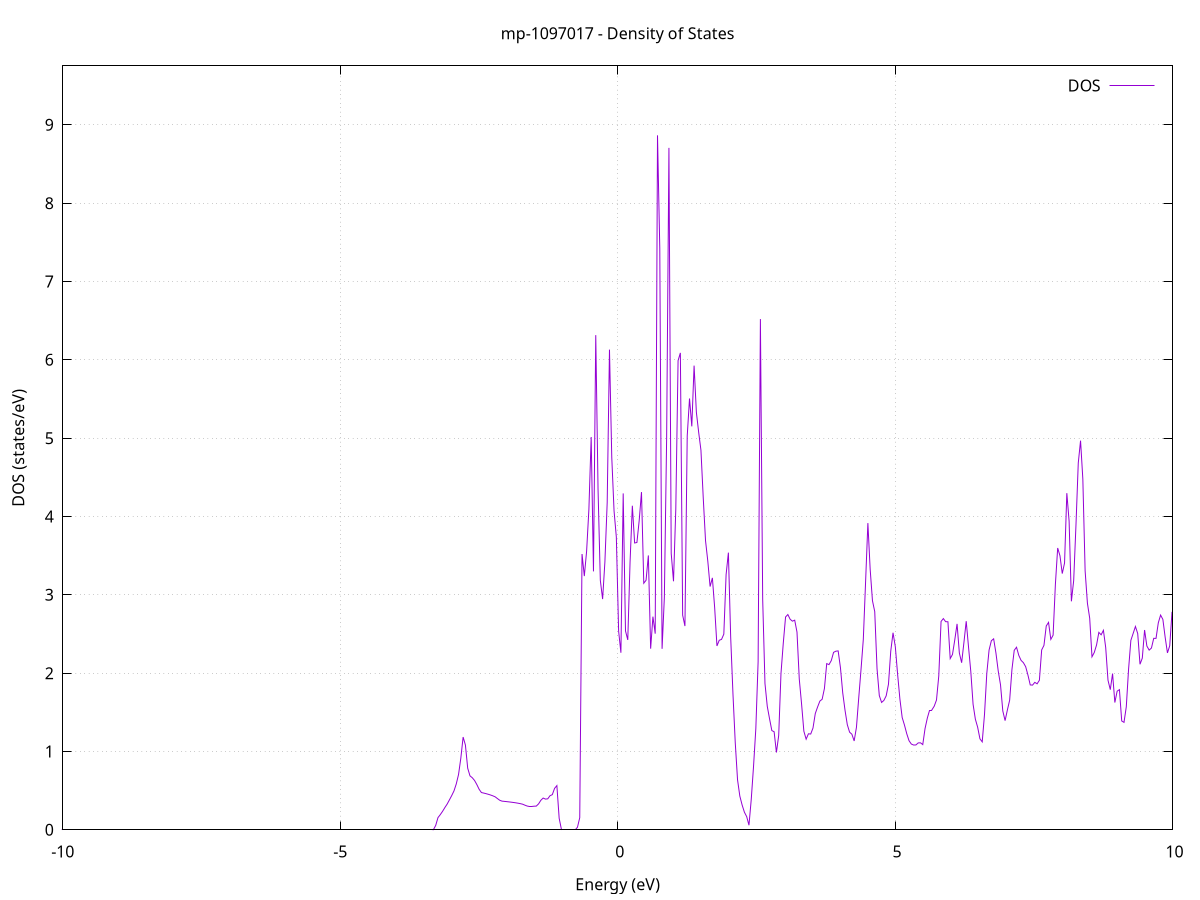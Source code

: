 set title 'mp-1097017 - Density of States'
set xlabel 'Energy (eV)'
set ylabel 'DOS (states/eV)'
set grid
set xrange [-10:10]
set yrange [0:9.753]
set xzeroaxis lt -1
set terminal png size 800,600
set output 'mp-1097017_dos_gnuplot.png'
plot '-' using 1:2 with lines title 'DOS'
-57.805800 0.000000
-57.764600 0.000000
-57.723300 0.000000
-57.682100 0.000000
-57.640900 0.000000
-57.599700 0.000000
-57.558500 0.000000
-57.517300 0.000000
-57.476100 0.000000
-57.434800 0.000000
-57.393600 0.000000
-57.352400 0.000000
-57.311200 0.000000
-57.270000 0.000000
-57.228800 0.000000
-57.187600 0.000000
-57.146300 0.000000
-57.105100 0.000000
-57.063900 0.000000
-57.022700 0.000000
-56.981500 0.000000
-56.940300 0.000000
-56.899100 0.000000
-56.857800 0.000000
-56.816600 0.000000
-56.775400 0.000000
-56.734200 0.000000
-56.693000 0.000000
-56.651800 0.000000
-56.610600 0.000000
-56.569300 0.000000
-56.528100 0.000000
-56.486900 0.000000
-56.445700 0.000000
-56.404500 0.000000
-56.363300 0.000000
-56.322100 0.000000
-56.280800 0.000000
-56.239600 0.000000
-56.198400 0.000000
-56.157200 0.000000
-56.116000 0.000000
-56.074800 0.000000
-56.033600 0.000000
-55.992300 0.000000
-55.951100 0.000000
-55.909900 0.000000
-55.868700 0.000000
-55.827500 0.000000
-55.786300 0.000000
-55.745100 0.000000
-55.703800 0.000000
-55.662600 0.000000
-55.621400 0.000000
-55.580200 0.000000
-55.539000 0.000000
-55.497800 0.000000
-55.456600 0.000000
-55.415300 0.000000
-55.374100 0.000000
-55.332900 0.000000
-55.291700 0.000000
-55.250500 0.000000
-55.209300 0.000000
-55.168100 0.000000
-55.126900 0.000000
-55.085600 0.000000
-55.044400 0.000000
-55.003200 0.000000
-54.962000 0.000000
-54.920800 0.000000
-54.879600 0.000000
-54.838400 0.000000
-54.797100 0.000000
-54.755900 0.000000
-54.714700 0.000000
-54.673500 0.000000
-54.632300 0.000000
-54.591100 0.000000
-54.549900 0.000000
-54.508600 0.000000
-54.467400 0.000000
-54.426200 0.000000
-54.385000 0.000000
-54.343800 0.000000
-54.302600 0.000000
-54.261400 0.000000
-54.220100 0.000000
-54.178900 0.000000
-54.137700 0.000000
-54.096500 0.000000
-54.055300 0.000000
-54.014100 0.000000
-53.972900 0.000000
-53.931600 0.000000
-53.890400 0.000000
-53.849200 0.000000
-53.808000 0.000000
-53.766800 0.000000
-53.725600 0.000000
-53.684400 0.000000
-53.643100 0.000000
-53.601900 0.000000
-53.560700 0.000000
-53.519500 0.000000
-53.478300 0.000000
-53.437100 0.000000
-53.395900 0.000000
-53.354600 0.000000
-53.313400 0.000000
-53.272200 0.000000
-53.231000 0.000000
-53.189800 0.000000
-53.148600 0.000000
-53.107400 0.000000
-53.066100 0.000000
-53.024900 0.000000
-52.983700 0.000000
-52.942500 0.000000
-52.901300 0.000000
-52.860100 0.000000
-52.818900 0.000000
-52.777600 0.000000
-52.736400 0.000000
-52.695200 0.000000
-52.654000 0.000000
-52.612800 0.000000
-52.571600 0.000000
-52.530400 0.000000
-52.489100 0.000000
-52.447900 0.000000
-52.406700 0.000000
-52.365500 0.000000
-52.324300 0.000000
-52.283100 0.000000
-52.241900 0.000000
-52.200600 0.000000
-52.159400 0.000000
-52.118200 0.000000
-52.077000 0.000000
-52.035800 0.000000
-51.994600 0.000000
-51.953400 0.000000
-51.912200 0.000000
-51.870900 0.000000
-51.829700 0.000000
-51.788500 0.000000
-51.747300 0.000000
-51.706100 0.000000
-51.664900 0.000000
-51.623700 0.000000
-51.582400 0.000000
-51.541200 0.000000
-51.500000 0.000000
-51.458800 0.000000
-51.417600 0.000000
-51.376400 0.000000
-51.335200 0.000000
-51.293900 0.000000
-51.252700 0.000000
-51.211500 0.000000
-51.170300 0.000000
-51.129100 0.000000
-51.087900 0.000000
-51.046700 0.000000
-51.005400 0.000000
-50.964200 0.000000
-50.923000 0.000000
-50.881800 0.000000
-50.840600 6.382800
-50.799400 4.523300
-50.758200 5.878400
-50.716900 0.000000
-50.675700 0.000000
-50.634500 25.203700
-50.593300 29.618400
-50.552100 0.000000
-50.510900 0.000000
-50.469700 2.330400
-50.428400 2.330400
-50.387200 2.574500
-50.346000 2.574500
-50.304800 3.250400
-50.263600 5.075300
-50.222400 0.000000
-50.181200 0.000000
-50.139900 0.000000
-50.098700 0.000000
-50.057500 0.000000
-50.016300 0.000000
-49.975100 0.000000
-49.933900 0.000000
-49.892700 0.000000
-49.851400 0.000000
-49.810200 0.000000
-49.769000 0.000000
-49.727800 0.000000
-49.686600 0.000000
-49.645400 0.000000
-49.604200 0.000000
-49.562900 0.000000
-49.521700 0.000000
-49.480500 0.000000
-49.439300 0.000000
-49.398100 0.000000
-49.356900 0.000000
-49.315700 0.000000
-49.274400 0.000000
-49.233200 0.000000
-49.192000 0.000000
-49.150800 0.000000
-49.109600 0.000000
-49.068400 0.000000
-49.027200 0.000000
-48.985900 0.000000
-48.944700 0.000000
-48.903500 0.000000
-48.862300 0.000000
-48.821100 0.000000
-48.779900 0.000000
-48.738700 0.000000
-48.697500 0.000000
-48.656200 0.000000
-48.615000 0.000000
-48.573800 0.000000
-48.532600 0.000000
-48.491400 0.000000
-48.450200 0.000000
-48.409000 0.000000
-48.367700 0.000000
-48.326500 0.000000
-48.285300 0.000000
-48.244100 0.000000
-48.202900 0.000000
-48.161700 0.000000
-48.120500 0.000000
-48.079200 0.000000
-48.038000 0.000000
-47.996800 0.000000
-47.955600 0.000000
-47.914400 0.000000
-47.873200 0.000000
-47.832000 0.000000
-47.790700 0.000000
-47.749500 0.000000
-47.708300 0.000000
-47.667100 0.000000
-47.625900 0.000000
-47.584700 0.000000
-47.543500 0.000000
-47.502200 0.000000
-47.461000 0.000000
-47.419800 0.000000
-47.378600 0.000000
-47.337400 0.000000
-47.296200 0.000000
-47.255000 0.000000
-47.213700 0.000000
-47.172500 0.000000
-47.131300 0.000000
-47.090100 0.000000
-47.048900 0.000000
-47.007700 0.000000
-46.966500 0.000000
-46.925200 0.000000
-46.884000 0.000000
-46.842800 0.000000
-46.801600 0.000000
-46.760400 0.000000
-46.719200 0.000000
-46.678000 0.000000
-46.636700 0.000000
-46.595500 0.000000
-46.554300 0.000000
-46.513100 0.000000
-46.471900 0.000000
-46.430700 0.000000
-46.389500 0.000000
-46.348200 0.000000
-46.307000 0.000000
-46.265800 0.000000
-46.224600 0.000000
-46.183400 0.000000
-46.142200 0.000000
-46.101000 0.000000
-46.059700 0.000000
-46.018500 0.000000
-45.977300 0.000000
-45.936100 0.000000
-45.894900 0.000000
-45.853700 0.000000
-45.812500 0.000000
-45.771200 0.000000
-45.730000 0.000000
-45.688800 0.000000
-45.647600 0.000000
-45.606400 0.000000
-45.565200 0.000000
-45.524000 0.000000
-45.482700 0.000000
-45.441500 0.000000
-45.400300 0.000000
-45.359100 0.000000
-45.317900 0.000000
-45.276700 0.000000
-45.235500 0.000000
-45.194300 0.000000
-45.153000 0.000000
-45.111800 0.000000
-45.070600 0.000000
-45.029400 0.000000
-44.988200 0.000000
-44.947000 0.000000
-44.905800 0.000000
-44.864500 0.000000
-44.823300 0.000000
-44.782100 0.000000
-44.740900 0.000000
-44.699700 0.000000
-44.658500 0.000000
-44.617300 0.000000
-44.576000 0.000000
-44.534800 0.000000
-44.493600 0.000000
-44.452400 0.000000
-44.411200 0.000000
-44.370000 0.000000
-44.328800 0.000000
-44.287500 0.000000
-44.246300 0.000000
-44.205100 0.000000
-44.163900 0.000000
-44.122700 0.000000
-44.081500 0.000000
-44.040300 0.000000
-43.999000 0.000000
-43.957800 0.000000
-43.916600 0.000000
-43.875400 0.000000
-43.834200 0.000000
-43.793000 0.000000
-43.751800 0.000000
-43.710500 0.000000
-43.669300 0.000000
-43.628100 0.000000
-43.586900 0.000000
-43.545700 0.000000
-43.504500 0.000000
-43.463300 0.000000
-43.422000 0.000000
-43.380800 0.000000
-43.339600 0.000000
-43.298400 0.000000
-43.257200 0.000000
-43.216000 0.000000
-43.174800 0.000000
-43.133500 0.000000
-43.092300 0.000000
-43.051100 0.000000
-43.009900 0.000000
-42.968700 0.000000
-42.927500 0.000000
-42.886300 0.000000
-42.845000 0.000000
-42.803800 0.000000
-42.762600 0.000000
-42.721400 0.000000
-42.680200 0.000000
-42.639000 0.000000
-42.597800 0.000000
-42.556500 0.000000
-42.515300 0.000000
-42.474100 0.000000
-42.432900 0.000000
-42.391700 0.000000
-42.350500 0.000000
-42.309300 0.000000
-42.268000 0.000000
-42.226800 0.000000
-42.185600 0.000000
-42.144400 0.000000
-42.103200 0.000000
-42.062000 0.000000
-42.020800 0.000000
-41.979600 0.000000
-41.938300 0.000000
-41.897100 0.000000
-41.855900 0.000000
-41.814700 0.000000
-41.773500 0.000000
-41.732300 0.000000
-41.691100 0.000000
-41.649800 0.000000
-41.608600 0.000000
-41.567400 0.000000
-41.526200 0.000000
-41.485000 0.000000
-41.443800 0.000000
-41.402600 0.000000
-41.361300 0.000000
-41.320100 0.000000
-41.278900 0.000000
-41.237700 0.000000
-41.196500 0.000000
-41.155300 0.000000
-41.114100 0.000000
-41.072800 0.000000
-41.031600 0.000000
-40.990400 0.000000
-40.949200 0.000000
-40.908000 0.000000
-40.866800 0.000000
-40.825600 0.000000
-40.784300 0.000000
-40.743100 0.000000
-40.701900 0.000000
-40.660700 0.000000
-40.619500 0.000000
-40.578300 0.000000
-40.537100 0.000000
-40.495800 0.000000
-40.454600 0.000000
-40.413400 0.000000
-40.372200 0.000000
-40.331000 0.000000
-40.289800 0.000000
-40.248600 0.000000
-40.207300 0.000000
-40.166100 0.000000
-40.124900 0.000000
-40.083700 0.000000
-40.042500 0.000000
-40.001300 0.000000
-39.960100 0.000000
-39.918800 0.000000
-39.877600 0.000000
-39.836400 0.000000
-39.795200 0.000000
-39.754000 0.000000
-39.712800 0.000000
-39.671600 0.000000
-39.630300 0.000000
-39.589100 0.000000
-39.547900 0.000000
-39.506700 0.000000
-39.465500 0.000000
-39.424300 0.000000
-39.383100 0.000000
-39.341800 0.000000
-39.300600 0.000000
-39.259400 0.000000
-39.218200 0.000000
-39.177000 0.000000
-39.135800 0.000000
-39.094600 0.000000
-39.053300 0.000000
-39.012100 0.000000
-38.970900 0.000000
-38.929700 0.000000
-38.888500 0.000000
-38.847300 0.000000
-38.806100 0.000000
-38.764900 0.000000
-38.723600 0.000000
-38.682400 0.000000
-38.641200 0.000000
-38.600000 0.000000
-38.558800 0.000000
-38.517600 0.000000
-38.476400 0.000000
-38.435100 0.000000
-38.393900 0.000000
-38.352700 0.000000
-38.311500 0.000000
-38.270300 0.000000
-38.229100 0.000000
-38.187900 0.000000
-38.146600 0.000000
-38.105400 0.000000
-38.064200 0.000000
-38.023000 0.000000
-37.981800 0.000000
-37.940600 0.000000
-37.899400 0.000000
-37.858100 0.000000
-37.816900 0.000000
-37.775700 0.000000
-37.734500 0.000000
-37.693300 0.000000
-37.652100 0.000000
-37.610900 0.000000
-37.569600 0.000000
-37.528400 0.000000
-37.487200 0.000000
-37.446000 0.000000
-37.404800 0.000000
-37.363600 0.000000
-37.322400 0.000000
-37.281100 0.000000
-37.239900 0.000000
-37.198700 0.000000
-37.157500 0.000000
-37.116300 0.000000
-37.075100 0.000000
-37.033900 0.000000
-36.992600 0.000000
-36.951400 0.000000
-36.910200 0.000000
-36.869000 0.000000
-36.827800 0.000000
-36.786600 0.000000
-36.745400 0.000000
-36.704100 0.000000
-36.662900 0.000000
-36.621700 0.000000
-36.580500 0.000000
-36.539300 0.000000
-36.498100 0.000000
-36.456900 0.000000
-36.415600 0.000000
-36.374400 0.000000
-36.333200 0.000000
-36.292000 0.000000
-36.250800 0.000000
-36.209600 0.000000
-36.168400 0.000000
-36.127100 0.000000
-36.085900 0.000000
-36.044700 0.000000
-36.003500 0.000000
-35.962300 0.000000
-35.921100 0.000000
-35.879900 0.000000
-35.838600 0.000000
-35.797400 0.000000
-35.756200 0.000000
-35.715000 0.000000
-35.673800 0.000000
-35.632600 0.000000
-35.591400 0.000000
-35.550200 0.000000
-35.508900 0.000000
-35.467700 0.000000
-35.426500 0.000000
-35.385300 0.000000
-35.344100 0.000000
-35.302900 0.000000
-35.261700 0.000000
-35.220400 0.000000
-35.179200 0.000000
-35.138000 0.000000
-35.096800 0.000000
-35.055600 0.000000
-35.014400 0.000000
-34.973200 0.000000
-34.931900 0.000000
-34.890700 0.000000
-34.849500 0.000000
-34.808300 0.000000
-34.767100 0.000000
-34.725900 0.000000
-34.684700 0.000000
-34.643400 0.000000
-34.602200 0.000000
-34.561000 0.000000
-34.519800 0.000000
-34.478600 0.000000
-34.437400 0.000000
-34.396200 0.000000
-34.354900 0.000000
-34.313700 0.000000
-34.272500 0.000000
-34.231300 0.000000
-34.190100 0.000000
-34.148900 0.000000
-34.107700 0.000000
-34.066400 0.000000
-34.025200 0.000000
-33.984000 0.000000
-33.942800 0.000000
-33.901600 0.000000
-33.860400 0.000000
-33.819200 0.000000
-33.777900 0.000000
-33.736700 0.000000
-33.695500 0.000000
-33.654300 0.000000
-33.613100 0.000000
-33.571900 0.000000
-33.530700 0.000000
-33.489400 0.000000
-33.448200 0.000000
-33.407000 0.000000
-33.365800 0.000000
-33.324600 0.000000
-33.283400 0.000000
-33.242200 0.000000
-33.200900 0.000000
-33.159700 0.000000
-33.118500 0.000000
-33.077300 0.000000
-33.036100 0.000000
-32.994900 0.000000
-32.953700 0.000000
-32.912400 0.000000
-32.871200 0.000000
-32.830000 0.000000
-32.788800 0.000000
-32.747600 0.000000
-32.706400 0.000000
-32.665200 0.000000
-32.623900 0.000000
-32.582700 0.000000
-32.541500 0.000000
-32.500300 0.000000
-32.459100 0.000000
-32.417900 0.000000
-32.376700 0.000000
-32.335400 0.000000
-32.294200 0.000000
-32.253000 0.000000
-32.211800 0.000000
-32.170600 0.000000
-32.129400 0.000000
-32.088200 0.000000
-32.047000 0.000000
-32.005700 0.000000
-31.964500 0.000000
-31.923300 0.000000
-31.882100 0.000000
-31.840900 0.000000
-31.799700 0.000000
-31.758500 0.000000
-31.717200 0.000000
-31.676000 0.000000
-31.634800 0.000000
-31.593600 0.000000
-31.552400 0.000000
-31.511200 0.000000
-31.470000 0.000000
-31.428700 0.000000
-31.387500 0.000000
-31.346300 0.000000
-31.305100 0.000000
-31.263900 0.000000
-31.222700 0.000000
-31.181500 0.000000
-31.140200 0.000000
-31.099000 0.000000
-31.057800 0.000000
-31.016600 0.000000
-30.975400 0.000000
-30.934200 0.000000
-30.893000 0.000000
-30.851700 0.000000
-30.810500 0.000000
-30.769300 0.000000
-30.728100 0.000000
-30.686900 0.000000
-30.645700 0.000000
-30.604500 0.000000
-30.563200 0.000000
-30.522000 0.000000
-30.480800 0.000000
-30.439600 110.680900
-30.398400 0.000000
-30.357200 0.000000
-30.316000 0.000000
-30.274700 0.000000
-30.233500 0.000000
-30.192300 0.000000
-30.151100 0.000000
-30.109900 0.000000
-30.068700 0.000000
-30.027500 0.000000
-29.986200 0.000000
-29.945000 0.000000
-29.903800 0.000000
-29.862600 0.000000
-29.821400 0.000000
-29.780200 0.000000
-29.739000 0.000000
-29.697700 0.000000
-29.656500 0.000000
-29.615300 0.000000
-29.574100 0.000000
-29.532900 0.000000
-29.491700 0.000000
-29.450500 0.000000
-29.409200 0.000000
-29.368000 0.000000
-29.326800 0.000000
-29.285600 0.000000
-29.244400 0.000000
-29.203200 0.000000
-29.162000 0.000000
-29.120700 0.000000
-29.079500 0.000000
-29.038300 0.000000
-28.997100 0.000000
-28.955900 0.000000
-28.914700 0.000000
-28.873500 0.000000
-28.832300 0.000000
-28.791000 0.000000
-28.749800 0.000000
-28.708600 0.000000
-28.667400 0.000000
-28.626200 0.000000
-28.585000 0.000000
-28.543800 0.000000
-28.502500 0.000000
-28.461300 0.000000
-28.420100 0.000000
-28.378900 0.000000
-28.337700 0.000000
-28.296500 0.000000
-28.255300 0.000000
-28.214000 0.000000
-28.172800 0.000000
-28.131600 0.000000
-28.090400 0.000000
-28.049200 0.000000
-28.008000 0.000000
-27.966800 0.000000
-27.925500 0.000000
-27.884300 0.000000
-27.843100 0.000000
-27.801900 0.000000
-27.760700 0.000000
-27.719500 0.000000
-27.678300 0.000000
-27.637000 0.000000
-27.595800 0.000000
-27.554600 0.000000
-27.513400 0.000000
-27.472200 0.000000
-27.431000 0.000000
-27.389800 0.000000
-27.348500 0.000000
-27.307300 0.000000
-27.266100 0.000000
-27.224900 0.000000
-27.183700 0.000000
-27.142500 0.000000
-27.101300 0.000000
-27.060000 0.000000
-27.018800 0.000000
-26.977600 0.000000
-26.936400 0.000000
-26.895200 0.000000
-26.854000 0.000000
-26.812800 0.000000
-26.771500 0.000000
-26.730300 0.000000
-26.689100 0.000000
-26.647900 0.000000
-26.606700 0.000000
-26.565500 0.000000
-26.524300 0.000000
-26.483000 0.000000
-26.441800 0.000000
-26.400600 0.000000
-26.359400 0.000000
-26.318200 0.000000
-26.277000 0.000000
-26.235800 0.000000
-26.194500 0.000000
-26.153300 0.000000
-26.112100 0.000000
-26.070900 0.000000
-26.029700 0.000000
-25.988500 0.000000
-25.947300 0.000000
-25.906000 0.000000
-25.864800 0.000000
-25.823600 0.000000
-25.782400 0.000000
-25.741200 0.000000
-25.700000 0.000000
-25.658800 0.000000
-25.617600 0.000000
-25.576300 0.000000
-25.535100 0.000000
-25.493900 0.000000
-25.452700 0.000000
-25.411500 0.000000
-25.370300 0.000000
-25.329100 0.000000
-25.287800 0.000000
-25.246600 0.000000
-25.205400 0.000000
-25.164200 0.000000
-25.123000 0.000000
-25.081800 0.000000
-25.040600 0.000000
-24.999300 0.000000
-24.958100 0.000000
-24.916900 0.000000
-24.875700 0.000000
-24.834500 0.000000
-24.793300 0.000000
-24.752100 0.000000
-24.710800 0.000000
-24.669600 0.000000
-24.628400 0.000000
-24.587200 0.000000
-24.546000 0.000000
-24.504800 0.000000
-24.463600 0.000000
-24.422300 0.000000
-24.381100 0.000000
-24.339900 0.000000
-24.298700 0.000000
-24.257500 0.000000
-24.216300 0.000000
-24.175100 0.000000
-24.133800 0.000000
-24.092600 0.000000
-24.051400 0.000000
-24.010200 0.000000
-23.969000 0.000000
-23.927800 0.000000
-23.886600 0.000000
-23.845300 0.000000
-23.804100 0.000000
-23.762900 0.000000
-23.721700 0.000000
-23.680500 0.000000
-23.639300 0.000000
-23.598100 0.000000
-23.556800 0.000000
-23.515600 0.000000
-23.474400 0.000000
-23.433200 0.000000
-23.392000 0.000000
-23.350800 0.000000
-23.309600 0.000000
-23.268300 0.000000
-23.227100 0.000000
-23.185900 0.000000
-23.144700 0.000000
-23.103500 0.000000
-23.062300 0.000000
-23.021100 0.000000
-22.979800 0.000000
-22.938600 0.000000
-22.897400 0.000000
-22.856200 0.000000
-22.815000 0.000000
-22.773800 0.000000
-22.732600 0.000000
-22.691300 0.000000
-22.650100 0.000000
-22.608900 0.000000
-22.567700 0.000000
-22.526500 0.000000
-22.485300 0.000000
-22.444100 0.000000
-22.402900 0.000000
-22.361600 0.000000
-22.320400 0.000000
-22.279200 0.000000
-22.238000 0.000000
-22.196800 0.000000
-22.155600 0.000000
-22.114400 0.000000
-22.073100 0.000000
-22.031900 0.000000
-21.990700 0.000000
-21.949500 0.000000
-21.908300 0.000000
-21.867100 0.000000
-21.825900 0.000000
-21.784600 0.000000
-21.743400 0.000000
-21.702200 0.000000
-21.661000 0.000000
-21.619800 0.000000
-21.578600 0.000000
-21.537400 0.000000
-21.496100 0.000000
-21.454900 0.000000
-21.413700 0.000000
-21.372500 0.000000
-21.331300 0.000000
-21.290100 0.000000
-21.248900 0.000000
-21.207600 0.000000
-21.166400 0.000000
-21.125200 0.000000
-21.084000 0.000000
-21.042800 0.000000
-21.001600 0.000000
-20.960400 0.000000
-20.919100 0.000000
-20.877900 0.000000
-20.836700 0.000000
-20.795500 0.000000
-20.754300 0.000000
-20.713100 0.000000
-20.671900 0.000000
-20.630600 0.000000
-20.589400 0.000000
-20.548200 0.000000
-20.507000 0.000000
-20.465800 0.000000
-20.424600 0.000000
-20.383400 0.000000
-20.342100 0.000000
-20.300900 0.000000
-20.259700 0.000000
-20.218500 0.000000
-20.177300 0.000000
-20.136100 0.000000
-20.094900 0.000000
-20.053600 0.000000
-20.012400 0.000000
-19.971200 0.000000
-19.930000 0.000000
-19.888800 0.000000
-19.847600 0.000000
-19.806400 0.000000
-19.765100 0.000000
-19.723900 0.000000
-19.682700 0.000000
-19.641500 0.000000
-19.600300 0.000000
-19.559100 0.000000
-19.517900 0.000000
-19.476600 0.000000
-19.435400 0.000000
-19.394200 0.000000
-19.353000 0.000000
-19.311800 0.000000
-19.270600 0.000000
-19.229400 0.000000
-19.188100 0.000000
-19.146900 0.000000
-19.105700 0.000000
-19.064500 0.000000
-19.023300 0.000000
-18.982100 0.000000
-18.940900 0.000000
-18.899700 0.000000
-18.858400 0.000000
-18.817200 0.000000
-18.776000 0.000000
-18.734800 0.000000
-18.693600 0.000000
-18.652400 0.000000
-18.611200 0.000000
-18.569900 0.000000
-18.528700 0.000000
-18.487500 0.000000
-18.446300 0.000000
-18.405100 0.000000
-18.363900 0.000000
-18.322700 0.000000
-18.281400 0.000000
-18.240200 0.000000
-18.199000 0.000000
-18.157800 0.000000
-18.116600 0.000000
-18.075400 0.000000
-18.034200 0.000000
-17.992900 0.000000
-17.951700 0.000000
-17.910500 0.000000
-17.869300 0.000000
-17.828100 0.000000
-17.786900 0.000000
-17.745700 0.000000
-17.704400 0.000000
-17.663200 0.000000
-17.622000 0.000000
-17.580800 0.000000
-17.539600 0.000000
-17.498400 0.000000
-17.457200 0.000000
-17.415900 0.000000
-17.374700 0.000000
-17.333500 0.000000
-17.292300 0.000000
-17.251100 0.000000
-17.209900 0.000000
-17.168700 0.000000
-17.127400 0.000000
-17.086200 0.000000
-17.045000 0.000000
-17.003800 0.000000
-16.962600 0.000000
-16.921400 0.000000
-16.880200 0.000000
-16.838900 0.000000
-16.797700 0.000000
-16.756500 0.000000
-16.715300 0.000000
-16.674100 0.000000
-16.632900 0.000000
-16.591700 0.000000
-16.550400 0.000000
-16.509200 0.000000
-16.468000 0.000000
-16.426800 0.000000
-16.385600 0.000000
-16.344400 0.000000
-16.303200 0.000000
-16.261900 0.000000
-16.220700 0.000000
-16.179500 0.000000
-16.138300 0.000000
-16.097100 0.000000
-16.055900 0.000000
-16.014700 0.000000
-15.973400 0.000000
-15.932200 0.000000
-15.891000 0.000000
-15.849800 0.000000
-15.808600 0.000000
-15.767400 0.000000
-15.726200 0.000000
-15.685000 0.000000
-15.643700 0.000000
-15.602500 0.000000
-15.561300 0.000000
-15.520100 0.000000
-15.478900 0.000000
-15.437700 0.000000
-15.396500 0.000000
-15.355200 0.000000
-15.314000 0.000000
-15.272800 0.000000
-15.231600 0.000000
-15.190400 0.000000
-15.149200 0.000000
-15.108000 0.000000
-15.066700 0.000000
-15.025500 0.000000
-14.984300 0.000000
-14.943100 0.000000
-14.901900 0.000000
-14.860700 0.000000
-14.819500 0.000000
-14.778200 0.000000
-14.737000 0.000000
-14.695800 0.000000
-14.654600 0.000000
-14.613400 0.000000
-14.572200 0.000000
-14.531000 0.000000
-14.489700 0.000000
-14.448500 0.000000
-14.407300 0.000000
-14.366100 0.000000
-14.324900 0.000000
-14.283700 0.000000
-14.242500 0.000000
-14.201200 0.000000
-14.160000 0.000000
-14.118800 0.000000
-14.077600 24.470200
-14.036400 22.723000
-13.995200 30.194100
-13.954000 27.020000
-13.912700 29.874400
-13.871500 38.793500
-13.830300 0.000000
-13.789100 0.000000
-13.747900 0.000000
-13.706700 0.000000
-13.665500 0.000000
-13.624200 0.000000
-13.583000 0.000000
-13.541800 0.000000
-13.500600 0.000000
-13.459400 0.000000
-13.418200 0.000000
-13.377000 0.000000
-13.335700 0.000000
-13.294500 0.000000
-13.253300 0.000000
-13.212100 0.000000
-13.170900 0.000000
-13.129700 0.000000
-13.088500 0.000000
-13.047200 0.000000
-13.006000 0.000000
-12.964800 0.000000
-12.923600 0.000000
-12.882400 0.000000
-12.841200 0.000000
-12.800000 0.000000
-12.758700 0.000000
-12.717500 0.000000
-12.676300 0.000000
-12.635100 0.000000
-12.593900 0.000000
-12.552700 0.000000
-12.511500 0.000000
-12.470300 0.000000
-12.429000 0.000000
-12.387800 0.000000
-12.346600 0.000000
-12.305400 0.000000
-12.264200 0.000000
-12.223000 0.000000
-12.181800 0.000000
-12.140500 0.000000
-12.099300 0.000000
-12.058100 0.000000
-12.016900 0.000000
-11.975700 0.000000
-11.934500 0.000000
-11.893300 0.000000
-11.852000 0.000000
-11.810800 0.000000
-11.769600 0.000000
-11.728400 0.000000
-11.687200 0.000000
-11.646000 0.000000
-11.604800 0.000000
-11.563500 0.000000
-11.522300 0.000000
-11.481100 0.000000
-11.439900 0.000000
-11.398700 0.000000
-11.357500 0.000000
-11.316300 0.000000
-11.275000 0.000000
-11.233800 0.000000
-11.192600 0.000000
-11.151400 0.000000
-11.110200 0.000000
-11.069000 0.000000
-11.027800 0.000000
-10.986500 0.000000
-10.945300 0.000000
-10.904100 0.000000
-10.862900 0.000000
-10.821700 0.000000
-10.780500 0.000000
-10.739300 0.000000
-10.698000 0.000000
-10.656800 0.000000
-10.615600 0.000000
-10.574400 0.000000
-10.533200 0.000000
-10.492000 0.000000
-10.450800 0.000000
-10.409500 0.000000
-10.368300 0.000000
-10.327100 0.000000
-10.285900 0.000000
-10.244700 0.000000
-10.203500 0.000000
-10.162300 0.000000
-10.121000 0.000000
-10.079800 0.000000
-10.038600 0.000000
-9.997400 0.000000
-9.956200 0.000000
-9.915000 0.000000
-9.873800 0.000000
-9.832500 0.000000
-9.791300 0.000000
-9.750100 0.000000
-9.708900 0.000000
-9.667700 0.000000
-9.626500 0.000000
-9.585300 0.000000
-9.544000 0.000000
-9.502800 0.000000
-9.461600 0.000000
-9.420400 0.000000
-9.379200 0.000000
-9.338000 0.000000
-9.296800 0.000000
-9.255600 0.000000
-9.214300 0.000000
-9.173100 0.000000
-9.131900 0.000000
-9.090700 0.000000
-9.049500 0.000000
-9.008300 0.000000
-8.967100 0.000000
-8.925800 0.000000
-8.884600 0.000000
-8.843400 0.000000
-8.802200 0.000000
-8.761000 0.000000
-8.719800 0.000000
-8.678600 0.000000
-8.637300 0.000000
-8.596100 0.000000
-8.554900 0.000000
-8.513700 0.000000
-8.472500 0.000000
-8.431300 0.000000
-8.390100 0.000000
-8.348800 0.000000
-8.307600 0.000000
-8.266400 0.000000
-8.225200 0.000000
-8.184000 0.000000
-8.142800 0.000000
-8.101600 0.000000
-8.060300 0.000000
-8.019100 0.000000
-7.977900 0.000000
-7.936700 0.000000
-7.895500 0.000000
-7.854300 0.000000
-7.813100 0.000000
-7.771800 0.000000
-7.730600 0.000000
-7.689400 0.000000
-7.648200 0.000000
-7.607000 0.000000
-7.565800 0.000000
-7.524600 0.000000
-7.483300 0.000000
-7.442100 0.000000
-7.400900 0.000000
-7.359700 0.000000
-7.318500 0.000000
-7.277300 0.000000
-7.236100 0.000000
-7.194800 0.000000
-7.153600 0.000000
-7.112400 0.000000
-7.071200 0.000000
-7.030000 0.000000
-6.988800 0.000000
-6.947600 0.000000
-6.906300 0.000000
-6.865100 0.000000
-6.823900 0.000000
-6.782700 0.000000
-6.741500 0.000000
-6.700300 0.000000
-6.659100 0.000000
-6.617800 0.000000
-6.576600 0.000000
-6.535400 0.000000
-6.494200 0.000000
-6.453000 0.000000
-6.411800 0.000000
-6.370600 0.000000
-6.329300 0.000000
-6.288100 0.000000
-6.246900 0.000000
-6.205700 0.000000
-6.164500 0.000000
-6.123300 0.000000
-6.082100 0.000000
-6.040800 0.000000
-5.999600 0.000000
-5.958400 0.000000
-5.917200 0.000000
-5.876000 0.000000
-5.834800 0.000000
-5.793600 0.000000
-5.752400 0.000000
-5.711100 0.000000
-5.669900 0.000000
-5.628700 0.000000
-5.587500 0.000000
-5.546300 0.000000
-5.505100 0.000000
-5.463900 0.000000
-5.422600 0.000000
-5.381400 0.000000
-5.340200 0.000000
-5.299000 0.000000
-5.257800 0.000000
-5.216600 0.000000
-5.175400 0.000000
-5.134100 0.000000
-5.092900 0.000000
-5.051700 0.000000
-5.010500 0.000000
-4.969300 0.000000
-4.928100 0.000000
-4.886900 0.000000
-4.845600 0.000000
-4.804400 0.000000
-4.763200 0.000000
-4.722000 0.000000
-4.680800 0.000000
-4.639600 0.000000
-4.598400 0.000000
-4.557100 0.000000
-4.515900 0.000000
-4.474700 0.000000
-4.433500 0.000000
-4.392300 0.000000
-4.351100 0.000000
-4.309900 0.000000
-4.268600 0.000000
-4.227400 0.000000
-4.186200 0.000000
-4.145000 0.000000
-4.103800 0.000000
-4.062600 0.000000
-4.021400 0.000000
-3.980100 0.000000
-3.938900 0.000000
-3.897700 0.000000
-3.856500 0.000000
-3.815300 0.000000
-3.774100 0.000000
-3.732900 0.000000
-3.691600 0.000000
-3.650400 0.000000
-3.609200 0.000000
-3.568000 0.000000
-3.526800 0.000000
-3.485600 0.000000
-3.444400 0.000000
-3.403100 0.000000
-3.361900 0.000000
-3.320700 0.000800
-3.279500 0.054900
-3.238300 0.155200
-3.197100 0.192700
-3.155900 0.234800
-3.114600 0.282900
-3.073400 0.327300
-3.032200 0.381200
-2.991000 0.436100
-2.949800 0.495800
-2.908600 0.585200
-2.867400 0.706100
-2.826100 0.915500
-2.784900 1.183900
-2.743700 1.081700
-2.702500 0.786200
-2.661300 0.688400
-2.620100 0.664600
-2.578900 0.629500
-2.537700 0.577100
-2.496400 0.517000
-2.455200 0.475400
-2.414000 0.468600
-2.372800 0.461300
-2.331600 0.453100
-2.290400 0.444000
-2.249200 0.433300
-2.207900 0.420600
-2.166700 0.398500
-2.125500 0.376900
-2.084300 0.365700
-2.043100 0.362800
-2.001900 0.359500
-1.960700 0.356200
-1.919400 0.352500
-1.878200 0.348600
-1.837000 0.344300
-1.795800 0.339300
-1.754600 0.333600
-1.713400 0.326700
-1.672200 0.314400
-1.630900 0.303100
-1.589700 0.300800
-1.548500 0.300800
-1.507300 0.300900
-1.466100 0.302400
-1.424900 0.330900
-1.383700 0.376800
-1.342400 0.404900
-1.301200 0.391700
-1.260000 0.395000
-1.218800 0.435000
-1.177600 0.448500
-1.136400 0.529300
-1.095200 0.564000
-1.053900 0.146600
-1.012700 0.003100
-0.971500 0.000000
-0.930300 0.000000
-0.889100 0.000000
-0.847900 0.000000
-0.806700 0.000000
-0.765400 0.000000
-0.724200 0.032400
-0.683000 0.154200
-0.641800 3.520700
-0.600600 3.239100
-0.559400 3.555300
-0.518200 4.091000
-0.476900 5.014700
-0.435700 3.299200
-0.394500 6.315200
-0.353300 4.348200
-0.312100 3.184300
-0.270900 2.945500
-0.229700 3.420000
-0.188400 4.176800
-0.147200 6.130500
-0.106000 4.755900
-0.064800 4.071800
-0.023600 3.736800
0.017600 2.537000
0.058800 2.260200
0.100100 4.294700
0.141300 2.539200
0.182500 2.424100
0.223700 3.416700
0.264900 4.137300
0.306100 3.661600
0.347300 3.667900
0.388600 3.949200
0.429800 4.311400
0.471000 3.147700
0.512200 3.185700
0.553400 3.502400
0.594600 2.312200
0.635800 2.721300
0.677000 2.503800
0.718300 8.866300
0.759500 7.421300
0.800700 2.310400
0.841900 2.965700
0.883100 5.003900
0.924300 8.705800
0.965500 3.527600
1.006800 3.172700
1.048000 4.092800
1.089200 5.990200
1.130400 6.088600
1.171600 2.740100
1.212800 2.601000
1.254000 5.027300
1.295300 5.506000
1.336500 5.150600
1.377700 5.926200
1.418900 5.330100
1.460100 5.076200
1.501300 4.845800
1.542500 4.240600
1.583800 3.692000
1.625000 3.429000
1.666200 3.105300
1.707400 3.216100
1.748600 2.835000
1.789800 2.347100
1.831000 2.419300
1.872300 2.430900
1.913500 2.497700
1.954700 3.258100
1.995900 3.538300
2.037100 2.461900
2.078300 1.735900
2.119500 1.112900
2.160800 0.638400
2.202000 0.430400
2.243200 0.317200
2.284400 0.224700
2.325600 0.168000
2.366800 0.058200
2.408000 0.388600
2.449300 0.811600
2.490500 1.291600
2.531700 2.144600
2.572900 6.520700
2.614100 2.941000
2.655300 1.868000
2.696500 1.576500
2.737800 1.416800
2.779000 1.266600
2.820200 1.251700
2.861400 0.986800
2.902600 1.203900
2.943800 1.996100
2.985000 2.380600
3.026300 2.716600
3.067500 2.747800
3.108700 2.688200
3.149900 2.663500
3.191100 2.676000
3.232300 2.524100
3.273500 1.924600
3.314800 1.606900
3.356000 1.259000
3.397200 1.156600
3.438400 1.225300
3.479600 1.222500
3.520800 1.299200
3.562000 1.483900
3.603300 1.567200
3.644500 1.642800
3.685700 1.666300
3.726900 1.804600
3.768100 2.121500
3.809300 2.108800
3.850500 2.160400
3.891700 2.265200
3.933000 2.280100
3.974200 2.283800
4.015400 2.069800
4.056600 1.748100
4.097800 1.526800
4.139000 1.342300
4.180200 1.246300
4.221500 1.220000
4.262700 1.133800
4.303900 1.308000
4.345100 1.683900
4.386300 2.046100
4.427500 2.430000
4.468700 3.166000
4.510000 3.915600
4.551200 3.326200
4.592400 2.925400
4.633600 2.785100
4.674800 2.058500
4.716000 1.712600
4.757200 1.625700
4.798500 1.651700
4.839700 1.709900
4.880900 1.857600
4.922100 2.279800
4.963300 2.515600
5.004500 2.336700
5.045700 1.985900
5.087000 1.669500
5.128200 1.433000
5.169400 1.336700
5.210600 1.226100
5.251800 1.137000
5.293000 1.094600
5.334200 1.081900
5.375500 1.083100
5.416700 1.108900
5.457900 1.110400
5.499100 1.087500
5.540300 1.292900
5.581500 1.426500
5.622700 1.521100
5.664000 1.521100
5.705200 1.577300
5.746400 1.656500
5.787600 1.964100
5.828800 2.659600
5.870000 2.696500
5.911200 2.657000
5.952500 2.655800
5.993700 2.185500
6.034900 2.238600
6.076100 2.424600
6.117300 2.628700
6.158500 2.256300
6.199700 2.132700
6.241000 2.391000
6.282200 2.663500
6.323400 2.336500
6.364600 2.021600
6.405800 1.602800
6.447000 1.412100
6.488200 1.309800
6.529500 1.161600
6.570700 1.122500
6.611900 1.472700
6.653100 1.996800
6.694300 2.295100
6.735500 2.414000
6.776700 2.438000
6.818000 2.256100
6.859200 2.027100
6.900400 1.850300
6.941600 1.517100
6.982800 1.393500
7.024000 1.529000
7.065200 1.654800
7.106500 2.047500
7.147700 2.291500
7.188900 2.330700
7.230100 2.226100
7.271300 2.162600
7.312500 2.133600
7.353700 2.082300
7.394900 1.974600
7.436200 1.849200
7.477400 1.847100
7.518600 1.882200
7.559800 1.863600
7.601000 1.909100
7.642200 2.296400
7.683400 2.354700
7.724700 2.602100
7.765900 2.647900
7.807100 2.430800
7.848300 2.484800
7.889500 3.135200
7.930700 3.597500
7.971900 3.498400
8.013200 3.270900
8.054400 3.406000
8.095600 4.297900
8.136800 3.939100
8.178000 2.916800
8.219200 3.182400
8.260400 3.893100
8.301700 4.682500
8.342900 4.968400
8.384100 4.477000
8.425300 3.306000
8.466500 2.893300
8.507700 2.700900
8.548900 2.208200
8.590200 2.263500
8.631400 2.360100
8.672600 2.520200
8.713800 2.489300
8.755000 2.546700
8.796200 2.326600
8.837400 1.910000
8.878700 1.789000
8.919900 1.994400
8.961100 1.624500
9.002300 1.769700
9.043500 1.789000
9.084700 1.389500
9.125900 1.371200
9.167200 1.569800
9.208400 2.050900
9.249600 2.418700
9.290800 2.506300
9.332000 2.595400
9.373200 2.504500
9.414400 2.113100
9.455700 2.191500
9.496900 2.550400
9.538100 2.346000
9.579300 2.293800
9.620500 2.320400
9.661700 2.444300
9.702900 2.443600
9.744200 2.642300
9.785400 2.741200
9.826600 2.685600
9.867800 2.457900
9.909000 2.258100
9.950200 2.349500
9.991400 2.782700
10.032700 2.381200
10.073900 2.150300
10.115100 2.143400
10.156300 2.292800
10.197500 2.404900
10.238700 2.606800
10.279900 2.313700
10.321200 2.078800
10.362400 1.947400
10.403600 1.946600
10.444800 2.057200
10.486000 2.339700
10.527200 2.344800
10.568400 2.330200
10.609600 2.273900
10.650900 2.016200
10.692100 1.702300
10.733300 1.269300
10.774500 1.057600
10.815700 1.139100
10.856900 1.574900
10.898100 2.245500
10.939400 2.599400
10.980600 2.645000
11.021800 2.491300
11.063000 2.571100
11.104200 2.322600
11.145400 2.234600
11.186600 2.137400
11.227900 1.925900
11.269100 1.857400
11.310300 1.857100
11.351500 1.975700
11.392700 2.046500
11.433900 1.843800
11.475100 1.802700
11.516400 1.908400
11.557600 2.005300
11.598800 1.953100
11.640000 1.726200
11.681200 1.628500
11.722400 1.691200
11.763600 1.882300
11.804900 1.931100
11.846100 1.945100
11.887300 1.759400
11.928500 1.533200
11.969700 1.373100
12.010900 1.367800
12.052100 1.497400
12.093400 1.605800
12.134600 1.853700
12.175800 2.294600
12.217000 2.281000
12.258200 2.524700
12.299400 2.483100
12.340600 2.279700
12.381900 2.122900
12.423100 1.912800
12.464300 1.943300
12.505500 2.018400
12.546700 1.947600
12.587900 1.988600
12.629100 2.196300
12.670400 2.360100
12.711600 2.347400
12.752800 2.331100
12.794000 2.350900
12.835200 2.301800
12.876400 2.255800
12.917600 2.169700
12.958900 1.848500
13.000100 1.669500
13.041300 1.505200
13.082500 1.385600
13.123700 1.344700
13.164900 1.345100
13.206100 1.556700
13.247400 1.683500
13.288600 1.894700
13.329800 2.021200
13.371000 2.113000
13.412200 2.069500
13.453400 1.985500
13.494600 1.971200
13.535900 2.009100
13.577100 2.059900
13.618300 1.843500
13.659500 1.665400
13.700700 1.604800
13.741900 1.600400
13.783100 1.626500
13.824300 1.646700
13.865600 1.723800
13.906800 1.943100
13.948000 2.151200
13.989200 2.299600
14.030400 2.479600
14.071600 2.659800
14.112800 2.537400
14.154100 2.148100
14.195300 1.851900
14.236500 1.662000
14.277700 1.546200
14.318900 1.503100
14.360100 1.553300
14.401300 1.680500
14.442600 1.944800
14.483800 1.986200
14.525000 1.832100
14.566200 1.723500
14.607400 1.758000
14.648600 1.848800
14.689800 1.914700
14.731100 2.073600
14.772300 2.188000
14.813500 2.258600
14.854700 2.265400
14.895900 2.307600
14.937100 2.438600
14.978300 2.617700
15.019600 2.376300
15.060800 2.318900
15.102000 2.231700
15.143200 2.155900
15.184400 2.059100
15.225600 2.110200
15.266800 2.296100
15.308100 2.475900
15.349300 2.399000
15.390500 2.256800
15.431700 1.990300
15.472900 1.865200
15.514100 1.955600
15.555300 2.124200
15.596600 2.204600
15.637800 2.385600
15.679000 2.414200
15.720200 2.353800
15.761400 2.344400
15.802600 2.204400
15.843800 2.007000
15.885100 1.835100
15.926300 1.783600
15.967500 1.699100
16.008700 1.671500
16.049900 1.565800
16.091100 1.547200
16.132300 1.550200
16.173600 1.612700
16.214800 1.705700
16.256000 1.815100
16.297200 1.898400
16.338400 1.962400
16.379600 2.044900
16.420800 2.083500
16.462100 2.076100
16.503300 2.041600
16.544500 1.870800
16.585700 1.919100
16.626900 1.824700
16.668100 1.638300
16.709300 1.705700
16.750600 1.886500
16.791800 2.020500
16.833000 2.293400
16.874200 2.334700
16.915400 1.988400
16.956600 1.827000
16.997800 1.707000
17.039000 1.761500
17.080300 1.972200
17.121500 2.197200
17.162700 2.163300
17.203900 2.134100
17.245100 2.109800
17.286300 2.380900
17.327500 2.380700
17.368800 2.183400
17.410000 2.142000
17.451200 2.075000
17.492400 2.085300
17.533600 2.041300
17.574800 2.140000
17.616000 2.093800
17.657300 2.128500
17.698500 2.267400
17.739700 2.275600
17.780900 2.414900
17.822100 2.260300
17.863300 2.164700
17.904500 2.203500
17.945800 2.242800
17.987000 2.129700
18.028200 2.084800
18.069400 2.190100
18.110600 2.172600
18.151800 2.145100
18.193000 2.198700
18.234300 2.170700
18.275500 2.284200
18.316700 2.473500
18.357900 2.360300
18.399100 2.232500
18.440300 2.178500
18.481500 2.161700
18.522800 2.090000
18.564000 2.091300
18.605200 2.187000
18.646400 2.348200
18.687600 2.460100
18.728800 2.424400
18.770000 2.327200
18.811300 2.319800
18.852500 2.264600
18.893700 2.184000
18.934900 2.173100
18.976100 2.100300
19.017300 2.183800
19.058500 2.287900
19.099800 2.505100
19.141000 2.478500
19.182200 2.251400
19.223400 2.094200
19.264600 2.012700
19.305800 2.083200
19.347000 2.201300
19.388300 2.469500
19.429500 2.718400
19.470700 3.002300
19.511900 2.758200
19.553100 2.543900
19.594300 2.373800
19.635500 2.268400
19.676800 2.502500
19.718000 2.477600
19.759200 2.509200
19.800400 2.303100
19.841600 2.217700
19.882800 2.150100
19.924000 2.140700
19.965300 2.174200
20.006500 2.145100
20.047700 2.035000
20.088900 2.005300
20.130100 1.975700
20.171300 1.986500
20.212500 1.908400
20.253700 1.851400
20.295000 1.709300
20.336200 1.542300
20.377400 1.414100
20.418600 1.230200
20.459800 1.003400
20.501000 0.836900
20.542200 0.674000
20.583500 0.543300
20.624700 0.372400
20.665900 0.251900
20.707100 0.162800
20.748300 0.095200
20.789500 0.047400
20.830700 0.015400
20.872000 0.000100
20.913200 0.000000
20.954400 0.000000
20.995600 0.000000
21.036800 0.000000
21.078000 0.000000
21.119200 0.000000
21.160500 0.000000
21.201700 0.000000
21.242900 0.000000
21.284100 0.000000
21.325300 0.000000
21.366500 0.000000
21.407700 0.000000
21.449000 0.000000
21.490200 0.000000
21.531400 0.000000
21.572600 0.000000
21.613800 0.000000
21.655000 0.000000
21.696200 0.000000
21.737500 0.000000
21.778700 0.000000
21.819900 0.000000
21.861100 0.000000
21.902300 0.000000
21.943500 0.000000
21.984700 0.000000
22.026000 0.000000
22.067200 0.000000
22.108400 0.000000
22.149600 0.000000
22.190800 0.000000
22.232000 0.000000
22.273200 0.000000
22.314500 0.000000
22.355700 0.000000
22.396900 0.000000
22.438100 0.000000
22.479300 0.000000
22.520500 0.000000
22.561700 0.000000
22.603000 0.000000
22.644200 0.000000
22.685400 0.000000
22.726600 0.000000
22.767800 0.000000
22.809000 0.000000
22.850200 0.000000
22.891500 0.000000
22.932700 0.000000
22.973900 0.000000
23.015100 0.000000
23.056300 0.000000
23.097500 0.000000
23.138700 0.000000
23.180000 0.000000
23.221200 0.000000
23.262400 0.000000
23.303600 0.000000
23.344800 0.000000
23.386000 0.000000
23.427200 0.000000
23.468500 0.000000
23.509700 0.000000
23.550900 0.000000
23.592100 0.000000
23.633300 0.000000
23.674500 0.000000
23.715700 0.000000
23.756900 0.000000
23.798200 0.000000
23.839400 0.000000
23.880600 0.000000
23.921800 0.000000
23.963000 0.000000
24.004200 0.000000
24.045400 0.000000
24.086700 0.000000
24.127900 0.000000
24.169100 0.000000
24.210300 0.000000
24.251500 0.000000
24.292700 0.000000
24.333900 0.000000
24.375200 0.000000
24.416400 0.000000
24.457600 0.000000
24.498800 0.000000
24.540000 0.000000
24.581200 0.000000
24.622400 0.000000
e
